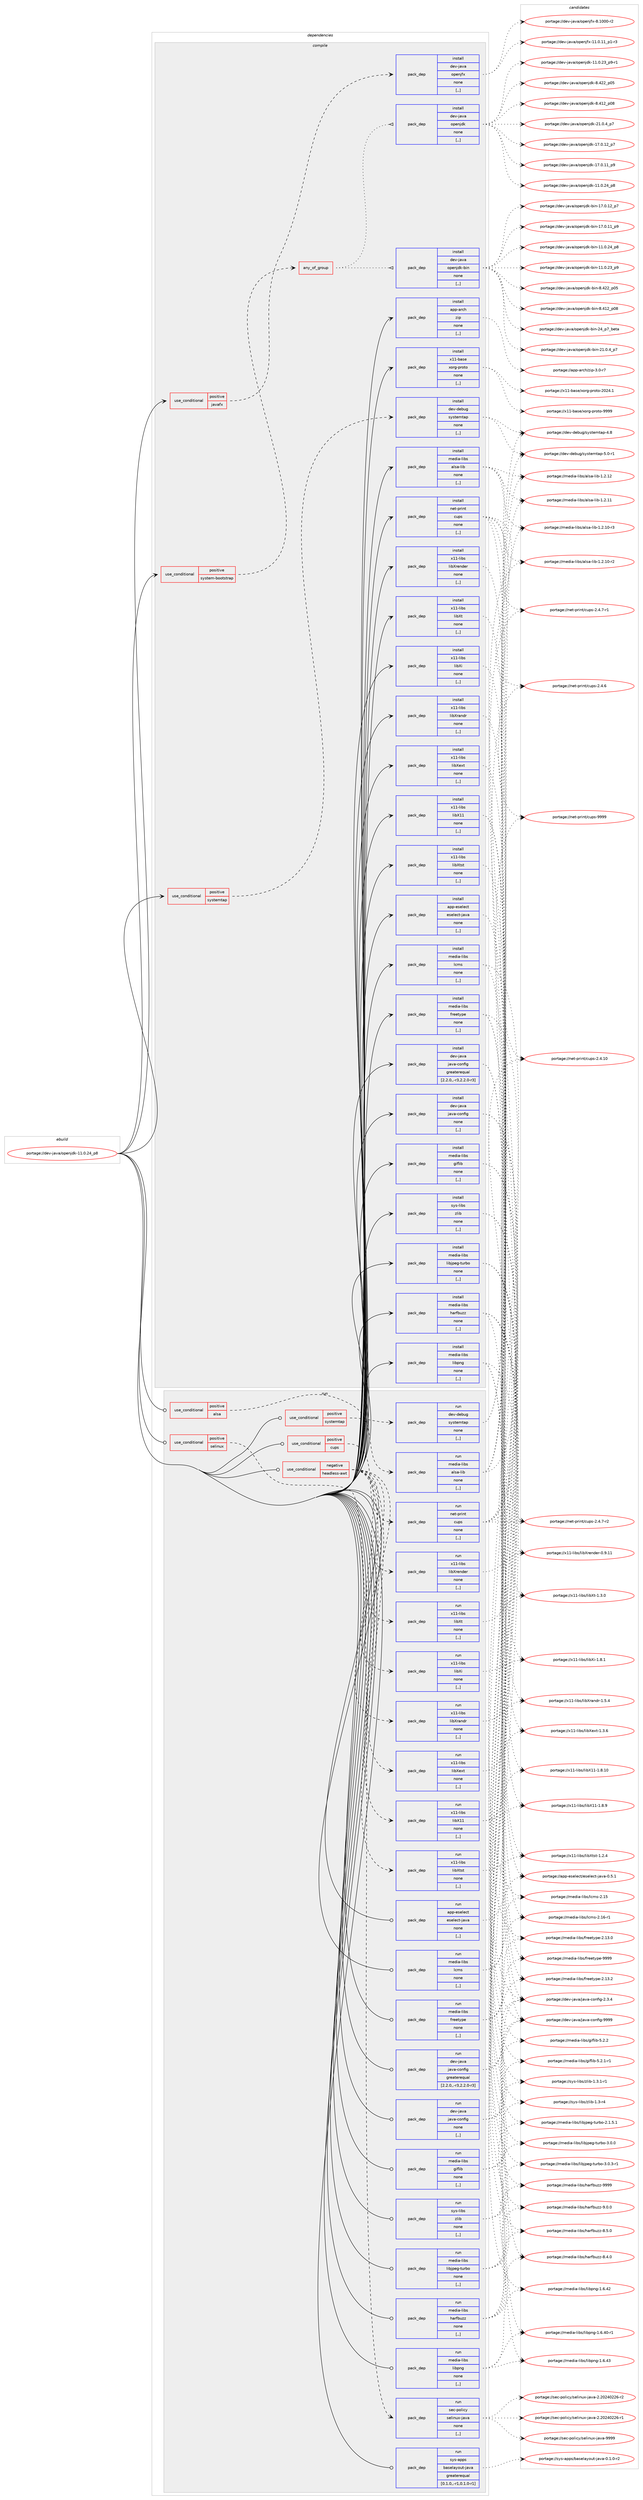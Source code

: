 digraph prolog {

# *************
# Graph options
# *************

newrank=true;
concentrate=true;
compound=true;
graph [rankdir=LR,fontname=Helvetica,fontsize=10,ranksep=1.5];#, ranksep=2.5, nodesep=0.2];
edge  [arrowhead=vee];
node  [fontname=Helvetica,fontsize=10];

# **********
# The ebuild
# **********

subgraph cluster_leftcol {
color=gray;
label=<<i>ebuild</i>>;
id [label="portage://dev-java/openjdk-11.0.24_p8", color=red, width=4, href="../dev-java/openjdk-11.0.24_p8.svg"];
}

# ****************
# The dependencies
# ****************

subgraph cluster_midcol {
color=gray;
label=<<i>dependencies</i>>;
subgraph cluster_compile {
fillcolor="#eeeeee";
style=filled;
label=<<i>compile</i>>;
subgraph cond22247 {
dependency96407 [label=<<TABLE BORDER="0" CELLBORDER="1" CELLSPACING="0" CELLPADDING="4"><TR><TD ROWSPAN="3" CELLPADDING="10">use_conditional</TD></TR><TR><TD>positive</TD></TR><TR><TD>javafx</TD></TR></TABLE>>, shape=none, color=red];
subgraph pack73100 {
dependency96408 [label=<<TABLE BORDER="0" CELLBORDER="1" CELLSPACING="0" CELLPADDING="4" WIDTH="220"><TR><TD ROWSPAN="6" CELLPADDING="30">pack_dep</TD></TR><TR><TD WIDTH="110">install</TD></TR><TR><TD>dev-java</TD></TR><TR><TD>openjfx</TD></TR><TR><TD>none</TD></TR><TR><TD>[,,]</TD></TR></TABLE>>, shape=none, color=blue];
}
dependency96407:e -> dependency96408:w [weight=20,style="dashed",arrowhead="vee"];
}
id:e -> dependency96407:w [weight=20,style="solid",arrowhead="vee"];
subgraph cond22248 {
dependency96409 [label=<<TABLE BORDER="0" CELLBORDER="1" CELLSPACING="0" CELLPADDING="4"><TR><TD ROWSPAN="3" CELLPADDING="10">use_conditional</TD></TR><TR><TD>positive</TD></TR><TR><TD>system-bootstrap</TD></TR></TABLE>>, shape=none, color=red];
subgraph any938 {
dependency96410 [label=<<TABLE BORDER="0" CELLBORDER="1" CELLSPACING="0" CELLPADDING="4"><TR><TD CELLPADDING="10">any_of_group</TD></TR></TABLE>>, shape=none, color=red];subgraph pack73101 {
dependency96411 [label=<<TABLE BORDER="0" CELLBORDER="1" CELLSPACING="0" CELLPADDING="4" WIDTH="220"><TR><TD ROWSPAN="6" CELLPADDING="30">pack_dep</TD></TR><TR><TD WIDTH="110">install</TD></TR><TR><TD>dev-java</TD></TR><TR><TD>openjdk-bin</TD></TR><TR><TD>none</TD></TR><TR><TD>[,,]</TD></TR></TABLE>>, shape=none, color=blue];
}
dependency96410:e -> dependency96411:w [weight=20,style="dotted",arrowhead="oinv"];
subgraph pack73102 {
dependency96412 [label=<<TABLE BORDER="0" CELLBORDER="1" CELLSPACING="0" CELLPADDING="4" WIDTH="220"><TR><TD ROWSPAN="6" CELLPADDING="30">pack_dep</TD></TR><TR><TD WIDTH="110">install</TD></TR><TR><TD>dev-java</TD></TR><TR><TD>openjdk</TD></TR><TR><TD>none</TD></TR><TR><TD>[,,]</TD></TR></TABLE>>, shape=none, color=blue];
}
dependency96410:e -> dependency96412:w [weight=20,style="dotted",arrowhead="oinv"];
}
dependency96409:e -> dependency96410:w [weight=20,style="dashed",arrowhead="vee"];
}
id:e -> dependency96409:w [weight=20,style="solid",arrowhead="vee"];
subgraph cond22249 {
dependency96413 [label=<<TABLE BORDER="0" CELLBORDER="1" CELLSPACING="0" CELLPADDING="4"><TR><TD ROWSPAN="3" CELLPADDING="10">use_conditional</TD></TR><TR><TD>positive</TD></TR><TR><TD>systemtap</TD></TR></TABLE>>, shape=none, color=red];
subgraph pack73103 {
dependency96414 [label=<<TABLE BORDER="0" CELLBORDER="1" CELLSPACING="0" CELLPADDING="4" WIDTH="220"><TR><TD ROWSPAN="6" CELLPADDING="30">pack_dep</TD></TR><TR><TD WIDTH="110">install</TD></TR><TR><TD>dev-debug</TD></TR><TR><TD>systemtap</TD></TR><TR><TD>none</TD></TR><TR><TD>[,,]</TD></TR></TABLE>>, shape=none, color=blue];
}
dependency96413:e -> dependency96414:w [weight=20,style="dashed",arrowhead="vee"];
}
id:e -> dependency96413:w [weight=20,style="solid",arrowhead="vee"];
subgraph pack73104 {
dependency96415 [label=<<TABLE BORDER="0" CELLBORDER="1" CELLSPACING="0" CELLPADDING="4" WIDTH="220"><TR><TD ROWSPAN="6" CELLPADDING="30">pack_dep</TD></TR><TR><TD WIDTH="110">install</TD></TR><TR><TD>app-arch</TD></TR><TR><TD>zip</TD></TR><TR><TD>none</TD></TR><TR><TD>[,,]</TD></TR></TABLE>>, shape=none, color=blue];
}
id:e -> dependency96415:w [weight=20,style="solid",arrowhead="vee"];
subgraph pack73105 {
dependency96416 [label=<<TABLE BORDER="0" CELLBORDER="1" CELLSPACING="0" CELLPADDING="4" WIDTH="220"><TR><TD ROWSPAN="6" CELLPADDING="30">pack_dep</TD></TR><TR><TD WIDTH="110">install</TD></TR><TR><TD>app-eselect</TD></TR><TR><TD>eselect-java</TD></TR><TR><TD>none</TD></TR><TR><TD>[,,]</TD></TR></TABLE>>, shape=none, color=blue];
}
id:e -> dependency96416:w [weight=20,style="solid",arrowhead="vee"];
subgraph pack73106 {
dependency96417 [label=<<TABLE BORDER="0" CELLBORDER="1" CELLSPACING="0" CELLPADDING="4" WIDTH="220"><TR><TD ROWSPAN="6" CELLPADDING="30">pack_dep</TD></TR><TR><TD WIDTH="110">install</TD></TR><TR><TD>dev-java</TD></TR><TR><TD>java-config</TD></TR><TR><TD>greaterequal</TD></TR><TR><TD>[2.2.0,,-r3,2.2.0-r3]</TD></TR></TABLE>>, shape=none, color=blue];
}
id:e -> dependency96417:w [weight=20,style="solid",arrowhead="vee"];
subgraph pack73107 {
dependency96418 [label=<<TABLE BORDER="0" CELLBORDER="1" CELLSPACING="0" CELLPADDING="4" WIDTH="220"><TR><TD ROWSPAN="6" CELLPADDING="30">pack_dep</TD></TR><TR><TD WIDTH="110">install</TD></TR><TR><TD>dev-java</TD></TR><TR><TD>java-config</TD></TR><TR><TD>none</TD></TR><TR><TD>[,,]</TD></TR></TABLE>>, shape=none, color=blue];
}
id:e -> dependency96418:w [weight=20,style="solid",arrowhead="vee"];
subgraph pack73108 {
dependency96419 [label=<<TABLE BORDER="0" CELLBORDER="1" CELLSPACING="0" CELLPADDING="4" WIDTH="220"><TR><TD ROWSPAN="6" CELLPADDING="30">pack_dep</TD></TR><TR><TD WIDTH="110">install</TD></TR><TR><TD>media-libs</TD></TR><TR><TD>alsa-lib</TD></TR><TR><TD>none</TD></TR><TR><TD>[,,]</TD></TR></TABLE>>, shape=none, color=blue];
}
id:e -> dependency96419:w [weight=20,style="solid",arrowhead="vee"];
subgraph pack73109 {
dependency96420 [label=<<TABLE BORDER="0" CELLBORDER="1" CELLSPACING="0" CELLPADDING="4" WIDTH="220"><TR><TD ROWSPAN="6" CELLPADDING="30">pack_dep</TD></TR><TR><TD WIDTH="110">install</TD></TR><TR><TD>media-libs</TD></TR><TR><TD>freetype</TD></TR><TR><TD>none</TD></TR><TR><TD>[,,]</TD></TR></TABLE>>, shape=none, color=blue];
}
id:e -> dependency96420:w [weight=20,style="solid",arrowhead="vee"];
subgraph pack73110 {
dependency96421 [label=<<TABLE BORDER="0" CELLBORDER="1" CELLSPACING="0" CELLPADDING="4" WIDTH="220"><TR><TD ROWSPAN="6" CELLPADDING="30">pack_dep</TD></TR><TR><TD WIDTH="110">install</TD></TR><TR><TD>media-libs</TD></TR><TR><TD>giflib</TD></TR><TR><TD>none</TD></TR><TR><TD>[,,]</TD></TR></TABLE>>, shape=none, color=blue];
}
id:e -> dependency96421:w [weight=20,style="solid",arrowhead="vee"];
subgraph pack73111 {
dependency96422 [label=<<TABLE BORDER="0" CELLBORDER="1" CELLSPACING="0" CELLPADDING="4" WIDTH="220"><TR><TD ROWSPAN="6" CELLPADDING="30">pack_dep</TD></TR><TR><TD WIDTH="110">install</TD></TR><TR><TD>media-libs</TD></TR><TR><TD>harfbuzz</TD></TR><TR><TD>none</TD></TR><TR><TD>[,,]</TD></TR></TABLE>>, shape=none, color=blue];
}
id:e -> dependency96422:w [weight=20,style="solid",arrowhead="vee"];
subgraph pack73112 {
dependency96423 [label=<<TABLE BORDER="0" CELLBORDER="1" CELLSPACING="0" CELLPADDING="4" WIDTH="220"><TR><TD ROWSPAN="6" CELLPADDING="30">pack_dep</TD></TR><TR><TD WIDTH="110">install</TD></TR><TR><TD>media-libs</TD></TR><TR><TD>lcms</TD></TR><TR><TD>none</TD></TR><TR><TD>[,,]</TD></TR></TABLE>>, shape=none, color=blue];
}
id:e -> dependency96423:w [weight=20,style="solid",arrowhead="vee"];
subgraph pack73113 {
dependency96424 [label=<<TABLE BORDER="0" CELLBORDER="1" CELLSPACING="0" CELLPADDING="4" WIDTH="220"><TR><TD ROWSPAN="6" CELLPADDING="30">pack_dep</TD></TR><TR><TD WIDTH="110">install</TD></TR><TR><TD>media-libs</TD></TR><TR><TD>libjpeg-turbo</TD></TR><TR><TD>none</TD></TR><TR><TD>[,,]</TD></TR></TABLE>>, shape=none, color=blue];
}
id:e -> dependency96424:w [weight=20,style="solid",arrowhead="vee"];
subgraph pack73114 {
dependency96425 [label=<<TABLE BORDER="0" CELLBORDER="1" CELLSPACING="0" CELLPADDING="4" WIDTH="220"><TR><TD ROWSPAN="6" CELLPADDING="30">pack_dep</TD></TR><TR><TD WIDTH="110">install</TD></TR><TR><TD>media-libs</TD></TR><TR><TD>libpng</TD></TR><TR><TD>none</TD></TR><TR><TD>[,,]</TD></TR></TABLE>>, shape=none, color=blue];
}
id:e -> dependency96425:w [weight=20,style="solid",arrowhead="vee"];
subgraph pack73115 {
dependency96426 [label=<<TABLE BORDER="0" CELLBORDER="1" CELLSPACING="0" CELLPADDING="4" WIDTH="220"><TR><TD ROWSPAN="6" CELLPADDING="30">pack_dep</TD></TR><TR><TD WIDTH="110">install</TD></TR><TR><TD>net-print</TD></TR><TR><TD>cups</TD></TR><TR><TD>none</TD></TR><TR><TD>[,,]</TD></TR></TABLE>>, shape=none, color=blue];
}
id:e -> dependency96426:w [weight=20,style="solid",arrowhead="vee"];
subgraph pack73116 {
dependency96427 [label=<<TABLE BORDER="0" CELLBORDER="1" CELLSPACING="0" CELLPADDING="4" WIDTH="220"><TR><TD ROWSPAN="6" CELLPADDING="30">pack_dep</TD></TR><TR><TD WIDTH="110">install</TD></TR><TR><TD>sys-libs</TD></TR><TR><TD>zlib</TD></TR><TR><TD>none</TD></TR><TR><TD>[,,]</TD></TR></TABLE>>, shape=none, color=blue];
}
id:e -> dependency96427:w [weight=20,style="solid",arrowhead="vee"];
subgraph pack73117 {
dependency96428 [label=<<TABLE BORDER="0" CELLBORDER="1" CELLSPACING="0" CELLPADDING="4" WIDTH="220"><TR><TD ROWSPAN="6" CELLPADDING="30">pack_dep</TD></TR><TR><TD WIDTH="110">install</TD></TR><TR><TD>x11-base</TD></TR><TR><TD>xorg-proto</TD></TR><TR><TD>none</TD></TR><TR><TD>[,,]</TD></TR></TABLE>>, shape=none, color=blue];
}
id:e -> dependency96428:w [weight=20,style="solid",arrowhead="vee"];
subgraph pack73118 {
dependency96429 [label=<<TABLE BORDER="0" CELLBORDER="1" CELLSPACING="0" CELLPADDING="4" WIDTH="220"><TR><TD ROWSPAN="6" CELLPADDING="30">pack_dep</TD></TR><TR><TD WIDTH="110">install</TD></TR><TR><TD>x11-libs</TD></TR><TR><TD>libX11</TD></TR><TR><TD>none</TD></TR><TR><TD>[,,]</TD></TR></TABLE>>, shape=none, color=blue];
}
id:e -> dependency96429:w [weight=20,style="solid",arrowhead="vee"];
subgraph pack73119 {
dependency96430 [label=<<TABLE BORDER="0" CELLBORDER="1" CELLSPACING="0" CELLPADDING="4" WIDTH="220"><TR><TD ROWSPAN="6" CELLPADDING="30">pack_dep</TD></TR><TR><TD WIDTH="110">install</TD></TR><TR><TD>x11-libs</TD></TR><TR><TD>libXext</TD></TR><TR><TD>none</TD></TR><TR><TD>[,,]</TD></TR></TABLE>>, shape=none, color=blue];
}
id:e -> dependency96430:w [weight=20,style="solid",arrowhead="vee"];
subgraph pack73120 {
dependency96431 [label=<<TABLE BORDER="0" CELLBORDER="1" CELLSPACING="0" CELLPADDING="4" WIDTH="220"><TR><TD ROWSPAN="6" CELLPADDING="30">pack_dep</TD></TR><TR><TD WIDTH="110">install</TD></TR><TR><TD>x11-libs</TD></TR><TR><TD>libXi</TD></TR><TR><TD>none</TD></TR><TR><TD>[,,]</TD></TR></TABLE>>, shape=none, color=blue];
}
id:e -> dependency96431:w [weight=20,style="solid",arrowhead="vee"];
subgraph pack73121 {
dependency96432 [label=<<TABLE BORDER="0" CELLBORDER="1" CELLSPACING="0" CELLPADDING="4" WIDTH="220"><TR><TD ROWSPAN="6" CELLPADDING="30">pack_dep</TD></TR><TR><TD WIDTH="110">install</TD></TR><TR><TD>x11-libs</TD></TR><TR><TD>libXrandr</TD></TR><TR><TD>none</TD></TR><TR><TD>[,,]</TD></TR></TABLE>>, shape=none, color=blue];
}
id:e -> dependency96432:w [weight=20,style="solid",arrowhead="vee"];
subgraph pack73122 {
dependency96433 [label=<<TABLE BORDER="0" CELLBORDER="1" CELLSPACING="0" CELLPADDING="4" WIDTH="220"><TR><TD ROWSPAN="6" CELLPADDING="30">pack_dep</TD></TR><TR><TD WIDTH="110">install</TD></TR><TR><TD>x11-libs</TD></TR><TR><TD>libXrender</TD></TR><TR><TD>none</TD></TR><TR><TD>[,,]</TD></TR></TABLE>>, shape=none, color=blue];
}
id:e -> dependency96433:w [weight=20,style="solid",arrowhead="vee"];
subgraph pack73123 {
dependency96434 [label=<<TABLE BORDER="0" CELLBORDER="1" CELLSPACING="0" CELLPADDING="4" WIDTH="220"><TR><TD ROWSPAN="6" CELLPADDING="30">pack_dep</TD></TR><TR><TD WIDTH="110">install</TD></TR><TR><TD>x11-libs</TD></TR><TR><TD>libXt</TD></TR><TR><TD>none</TD></TR><TR><TD>[,,]</TD></TR></TABLE>>, shape=none, color=blue];
}
id:e -> dependency96434:w [weight=20,style="solid",arrowhead="vee"];
subgraph pack73124 {
dependency96435 [label=<<TABLE BORDER="0" CELLBORDER="1" CELLSPACING="0" CELLPADDING="4" WIDTH="220"><TR><TD ROWSPAN="6" CELLPADDING="30">pack_dep</TD></TR><TR><TD WIDTH="110">install</TD></TR><TR><TD>x11-libs</TD></TR><TR><TD>libXtst</TD></TR><TR><TD>none</TD></TR><TR><TD>[,,]</TD></TR></TABLE>>, shape=none, color=blue];
}
id:e -> dependency96435:w [weight=20,style="solid",arrowhead="vee"];
}
subgraph cluster_compileandrun {
fillcolor="#eeeeee";
style=filled;
label=<<i>compile and run</i>>;
}
subgraph cluster_run {
fillcolor="#eeeeee";
style=filled;
label=<<i>run</i>>;
subgraph cond22250 {
dependency96436 [label=<<TABLE BORDER="0" CELLBORDER="1" CELLSPACING="0" CELLPADDING="4"><TR><TD ROWSPAN="3" CELLPADDING="10">use_conditional</TD></TR><TR><TD>negative</TD></TR><TR><TD>headless-awt</TD></TR></TABLE>>, shape=none, color=red];
subgraph pack73125 {
dependency96437 [label=<<TABLE BORDER="0" CELLBORDER="1" CELLSPACING="0" CELLPADDING="4" WIDTH="220"><TR><TD ROWSPAN="6" CELLPADDING="30">pack_dep</TD></TR><TR><TD WIDTH="110">run</TD></TR><TR><TD>x11-libs</TD></TR><TR><TD>libX11</TD></TR><TR><TD>none</TD></TR><TR><TD>[,,]</TD></TR></TABLE>>, shape=none, color=blue];
}
dependency96436:e -> dependency96437:w [weight=20,style="dashed",arrowhead="vee"];
subgraph pack73126 {
dependency96438 [label=<<TABLE BORDER="0" CELLBORDER="1" CELLSPACING="0" CELLPADDING="4" WIDTH="220"><TR><TD ROWSPAN="6" CELLPADDING="30">pack_dep</TD></TR><TR><TD WIDTH="110">run</TD></TR><TR><TD>x11-libs</TD></TR><TR><TD>libXext</TD></TR><TR><TD>none</TD></TR><TR><TD>[,,]</TD></TR></TABLE>>, shape=none, color=blue];
}
dependency96436:e -> dependency96438:w [weight=20,style="dashed",arrowhead="vee"];
subgraph pack73127 {
dependency96439 [label=<<TABLE BORDER="0" CELLBORDER="1" CELLSPACING="0" CELLPADDING="4" WIDTH="220"><TR><TD ROWSPAN="6" CELLPADDING="30">pack_dep</TD></TR><TR><TD WIDTH="110">run</TD></TR><TR><TD>x11-libs</TD></TR><TR><TD>libXi</TD></TR><TR><TD>none</TD></TR><TR><TD>[,,]</TD></TR></TABLE>>, shape=none, color=blue];
}
dependency96436:e -> dependency96439:w [weight=20,style="dashed",arrowhead="vee"];
subgraph pack73128 {
dependency96440 [label=<<TABLE BORDER="0" CELLBORDER="1" CELLSPACING="0" CELLPADDING="4" WIDTH="220"><TR><TD ROWSPAN="6" CELLPADDING="30">pack_dep</TD></TR><TR><TD WIDTH="110">run</TD></TR><TR><TD>x11-libs</TD></TR><TR><TD>libXrandr</TD></TR><TR><TD>none</TD></TR><TR><TD>[,,]</TD></TR></TABLE>>, shape=none, color=blue];
}
dependency96436:e -> dependency96440:w [weight=20,style="dashed",arrowhead="vee"];
subgraph pack73129 {
dependency96441 [label=<<TABLE BORDER="0" CELLBORDER="1" CELLSPACING="0" CELLPADDING="4" WIDTH="220"><TR><TD ROWSPAN="6" CELLPADDING="30">pack_dep</TD></TR><TR><TD WIDTH="110">run</TD></TR><TR><TD>x11-libs</TD></TR><TR><TD>libXrender</TD></TR><TR><TD>none</TD></TR><TR><TD>[,,]</TD></TR></TABLE>>, shape=none, color=blue];
}
dependency96436:e -> dependency96441:w [weight=20,style="dashed",arrowhead="vee"];
subgraph pack73130 {
dependency96442 [label=<<TABLE BORDER="0" CELLBORDER="1" CELLSPACING="0" CELLPADDING="4" WIDTH="220"><TR><TD ROWSPAN="6" CELLPADDING="30">pack_dep</TD></TR><TR><TD WIDTH="110">run</TD></TR><TR><TD>x11-libs</TD></TR><TR><TD>libXt</TD></TR><TR><TD>none</TD></TR><TR><TD>[,,]</TD></TR></TABLE>>, shape=none, color=blue];
}
dependency96436:e -> dependency96442:w [weight=20,style="dashed",arrowhead="vee"];
subgraph pack73131 {
dependency96443 [label=<<TABLE BORDER="0" CELLBORDER="1" CELLSPACING="0" CELLPADDING="4" WIDTH="220"><TR><TD ROWSPAN="6" CELLPADDING="30">pack_dep</TD></TR><TR><TD WIDTH="110">run</TD></TR><TR><TD>x11-libs</TD></TR><TR><TD>libXtst</TD></TR><TR><TD>none</TD></TR><TR><TD>[,,]</TD></TR></TABLE>>, shape=none, color=blue];
}
dependency96436:e -> dependency96443:w [weight=20,style="dashed",arrowhead="vee"];
}
id:e -> dependency96436:w [weight=20,style="solid",arrowhead="odot"];
subgraph cond22251 {
dependency96444 [label=<<TABLE BORDER="0" CELLBORDER="1" CELLSPACING="0" CELLPADDING="4"><TR><TD ROWSPAN="3" CELLPADDING="10">use_conditional</TD></TR><TR><TD>positive</TD></TR><TR><TD>alsa</TD></TR></TABLE>>, shape=none, color=red];
subgraph pack73132 {
dependency96445 [label=<<TABLE BORDER="0" CELLBORDER="1" CELLSPACING="0" CELLPADDING="4" WIDTH="220"><TR><TD ROWSPAN="6" CELLPADDING="30">pack_dep</TD></TR><TR><TD WIDTH="110">run</TD></TR><TR><TD>media-libs</TD></TR><TR><TD>alsa-lib</TD></TR><TR><TD>none</TD></TR><TR><TD>[,,]</TD></TR></TABLE>>, shape=none, color=blue];
}
dependency96444:e -> dependency96445:w [weight=20,style="dashed",arrowhead="vee"];
}
id:e -> dependency96444:w [weight=20,style="solid",arrowhead="odot"];
subgraph cond22252 {
dependency96446 [label=<<TABLE BORDER="0" CELLBORDER="1" CELLSPACING="0" CELLPADDING="4"><TR><TD ROWSPAN="3" CELLPADDING="10">use_conditional</TD></TR><TR><TD>positive</TD></TR><TR><TD>cups</TD></TR></TABLE>>, shape=none, color=red];
subgraph pack73133 {
dependency96447 [label=<<TABLE BORDER="0" CELLBORDER="1" CELLSPACING="0" CELLPADDING="4" WIDTH="220"><TR><TD ROWSPAN="6" CELLPADDING="30">pack_dep</TD></TR><TR><TD WIDTH="110">run</TD></TR><TR><TD>net-print</TD></TR><TR><TD>cups</TD></TR><TR><TD>none</TD></TR><TR><TD>[,,]</TD></TR></TABLE>>, shape=none, color=blue];
}
dependency96446:e -> dependency96447:w [weight=20,style="dashed",arrowhead="vee"];
}
id:e -> dependency96446:w [weight=20,style="solid",arrowhead="odot"];
subgraph cond22253 {
dependency96448 [label=<<TABLE BORDER="0" CELLBORDER="1" CELLSPACING="0" CELLPADDING="4"><TR><TD ROWSPAN="3" CELLPADDING="10">use_conditional</TD></TR><TR><TD>positive</TD></TR><TR><TD>selinux</TD></TR></TABLE>>, shape=none, color=red];
subgraph pack73134 {
dependency96449 [label=<<TABLE BORDER="0" CELLBORDER="1" CELLSPACING="0" CELLPADDING="4" WIDTH="220"><TR><TD ROWSPAN="6" CELLPADDING="30">pack_dep</TD></TR><TR><TD WIDTH="110">run</TD></TR><TR><TD>sec-policy</TD></TR><TR><TD>selinux-java</TD></TR><TR><TD>none</TD></TR><TR><TD>[,,]</TD></TR></TABLE>>, shape=none, color=blue];
}
dependency96448:e -> dependency96449:w [weight=20,style="dashed",arrowhead="vee"];
}
id:e -> dependency96448:w [weight=20,style="solid",arrowhead="odot"];
subgraph cond22254 {
dependency96450 [label=<<TABLE BORDER="0" CELLBORDER="1" CELLSPACING="0" CELLPADDING="4"><TR><TD ROWSPAN="3" CELLPADDING="10">use_conditional</TD></TR><TR><TD>positive</TD></TR><TR><TD>systemtap</TD></TR></TABLE>>, shape=none, color=red];
subgraph pack73135 {
dependency96451 [label=<<TABLE BORDER="0" CELLBORDER="1" CELLSPACING="0" CELLPADDING="4" WIDTH="220"><TR><TD ROWSPAN="6" CELLPADDING="30">pack_dep</TD></TR><TR><TD WIDTH="110">run</TD></TR><TR><TD>dev-debug</TD></TR><TR><TD>systemtap</TD></TR><TR><TD>none</TD></TR><TR><TD>[,,]</TD></TR></TABLE>>, shape=none, color=blue];
}
dependency96450:e -> dependency96451:w [weight=20,style="dashed",arrowhead="vee"];
}
id:e -> dependency96450:w [weight=20,style="solid",arrowhead="odot"];
subgraph pack73136 {
dependency96452 [label=<<TABLE BORDER="0" CELLBORDER="1" CELLSPACING="0" CELLPADDING="4" WIDTH="220"><TR><TD ROWSPAN="6" CELLPADDING="30">pack_dep</TD></TR><TR><TD WIDTH="110">run</TD></TR><TR><TD>app-eselect</TD></TR><TR><TD>eselect-java</TD></TR><TR><TD>none</TD></TR><TR><TD>[,,]</TD></TR></TABLE>>, shape=none, color=blue];
}
id:e -> dependency96452:w [weight=20,style="solid",arrowhead="odot"];
subgraph pack73137 {
dependency96453 [label=<<TABLE BORDER="0" CELLBORDER="1" CELLSPACING="0" CELLPADDING="4" WIDTH="220"><TR><TD ROWSPAN="6" CELLPADDING="30">pack_dep</TD></TR><TR><TD WIDTH="110">run</TD></TR><TR><TD>dev-java</TD></TR><TR><TD>java-config</TD></TR><TR><TD>greaterequal</TD></TR><TR><TD>[2.2.0,,-r3,2.2.0-r3]</TD></TR></TABLE>>, shape=none, color=blue];
}
id:e -> dependency96453:w [weight=20,style="solid",arrowhead="odot"];
subgraph pack73138 {
dependency96454 [label=<<TABLE BORDER="0" CELLBORDER="1" CELLSPACING="0" CELLPADDING="4" WIDTH="220"><TR><TD ROWSPAN="6" CELLPADDING="30">pack_dep</TD></TR><TR><TD WIDTH="110">run</TD></TR><TR><TD>dev-java</TD></TR><TR><TD>java-config</TD></TR><TR><TD>none</TD></TR><TR><TD>[,,]</TD></TR></TABLE>>, shape=none, color=blue];
}
id:e -> dependency96454:w [weight=20,style="solid",arrowhead="odot"];
subgraph pack73139 {
dependency96455 [label=<<TABLE BORDER="0" CELLBORDER="1" CELLSPACING="0" CELLPADDING="4" WIDTH="220"><TR><TD ROWSPAN="6" CELLPADDING="30">pack_dep</TD></TR><TR><TD WIDTH="110">run</TD></TR><TR><TD>media-libs</TD></TR><TR><TD>freetype</TD></TR><TR><TD>none</TD></TR><TR><TD>[,,]</TD></TR></TABLE>>, shape=none, color=blue];
}
id:e -> dependency96455:w [weight=20,style="solid",arrowhead="odot"];
subgraph pack73140 {
dependency96456 [label=<<TABLE BORDER="0" CELLBORDER="1" CELLSPACING="0" CELLPADDING="4" WIDTH="220"><TR><TD ROWSPAN="6" CELLPADDING="30">pack_dep</TD></TR><TR><TD WIDTH="110">run</TD></TR><TR><TD>media-libs</TD></TR><TR><TD>giflib</TD></TR><TR><TD>none</TD></TR><TR><TD>[,,]</TD></TR></TABLE>>, shape=none, color=blue];
}
id:e -> dependency96456:w [weight=20,style="solid",arrowhead="odot"];
subgraph pack73141 {
dependency96457 [label=<<TABLE BORDER="0" CELLBORDER="1" CELLSPACING="0" CELLPADDING="4" WIDTH="220"><TR><TD ROWSPAN="6" CELLPADDING="30">pack_dep</TD></TR><TR><TD WIDTH="110">run</TD></TR><TR><TD>media-libs</TD></TR><TR><TD>harfbuzz</TD></TR><TR><TD>none</TD></TR><TR><TD>[,,]</TD></TR></TABLE>>, shape=none, color=blue];
}
id:e -> dependency96457:w [weight=20,style="solid",arrowhead="odot"];
subgraph pack73142 {
dependency96458 [label=<<TABLE BORDER="0" CELLBORDER="1" CELLSPACING="0" CELLPADDING="4" WIDTH="220"><TR><TD ROWSPAN="6" CELLPADDING="30">pack_dep</TD></TR><TR><TD WIDTH="110">run</TD></TR><TR><TD>media-libs</TD></TR><TR><TD>lcms</TD></TR><TR><TD>none</TD></TR><TR><TD>[,,]</TD></TR></TABLE>>, shape=none, color=blue];
}
id:e -> dependency96458:w [weight=20,style="solid",arrowhead="odot"];
subgraph pack73143 {
dependency96459 [label=<<TABLE BORDER="0" CELLBORDER="1" CELLSPACING="0" CELLPADDING="4" WIDTH="220"><TR><TD ROWSPAN="6" CELLPADDING="30">pack_dep</TD></TR><TR><TD WIDTH="110">run</TD></TR><TR><TD>media-libs</TD></TR><TR><TD>libjpeg-turbo</TD></TR><TR><TD>none</TD></TR><TR><TD>[,,]</TD></TR></TABLE>>, shape=none, color=blue];
}
id:e -> dependency96459:w [weight=20,style="solid",arrowhead="odot"];
subgraph pack73144 {
dependency96460 [label=<<TABLE BORDER="0" CELLBORDER="1" CELLSPACING="0" CELLPADDING="4" WIDTH="220"><TR><TD ROWSPAN="6" CELLPADDING="30">pack_dep</TD></TR><TR><TD WIDTH="110">run</TD></TR><TR><TD>media-libs</TD></TR><TR><TD>libpng</TD></TR><TR><TD>none</TD></TR><TR><TD>[,,]</TD></TR></TABLE>>, shape=none, color=blue];
}
id:e -> dependency96460:w [weight=20,style="solid",arrowhead="odot"];
subgraph pack73145 {
dependency96461 [label=<<TABLE BORDER="0" CELLBORDER="1" CELLSPACING="0" CELLPADDING="4" WIDTH="220"><TR><TD ROWSPAN="6" CELLPADDING="30">pack_dep</TD></TR><TR><TD WIDTH="110">run</TD></TR><TR><TD>sys-apps</TD></TR><TR><TD>baselayout-java</TD></TR><TR><TD>greaterequal</TD></TR><TR><TD>[0.1.0,,-r1,0.1.0-r1]</TD></TR></TABLE>>, shape=none, color=blue];
}
id:e -> dependency96461:w [weight=20,style="solid",arrowhead="odot"];
subgraph pack73146 {
dependency96462 [label=<<TABLE BORDER="0" CELLBORDER="1" CELLSPACING="0" CELLPADDING="4" WIDTH="220"><TR><TD ROWSPAN="6" CELLPADDING="30">pack_dep</TD></TR><TR><TD WIDTH="110">run</TD></TR><TR><TD>sys-libs</TD></TR><TR><TD>zlib</TD></TR><TR><TD>none</TD></TR><TR><TD>[,,]</TD></TR></TABLE>>, shape=none, color=blue];
}
id:e -> dependency96462:w [weight=20,style="solid",arrowhead="odot"];
}
}

# **************
# The candidates
# **************

subgraph cluster_choices {
rank=same;
color=gray;
label=<<i>candidates</i>>;

subgraph choice73100 {
color=black;
nodesep=1;
choice10010111845106971189747111112101110106102120454949464846494995112494511451 [label="portage://dev-java/openjfx-11.0.11_p1-r3", color=red, width=4,href="../dev-java/openjfx-11.0.11_p1-r3.svg"];
choice10010111845106971189747111112101110106102120455646494848484511450 [label="portage://dev-java/openjfx-8.1000-r2", color=red, width=4,href="../dev-java/openjfx-8.1000-r2.svg"];
dependency96408:e -> choice10010111845106971189747111112101110106102120454949464846494995112494511451:w [style=dotted,weight="100"];
dependency96408:e -> choice10010111845106971189747111112101110106102120455646494848484511450:w [style=dotted,weight="100"];
}
subgraph choice73101 {
color=black;
nodesep=1;
choice1001011184510697118974711111210111010610010745981051104550529511255959810111697 [label="portage://dev-java/openjdk-bin-24_p7_beta", color=red, width=4,href="../dev-java/openjdk-bin-24_p7_beta.svg"];
choice100101118451069711897471111121011101061001074598105110455049464846529511255 [label="portage://dev-java/openjdk-bin-21.0.4_p7", color=red, width=4,href="../dev-java/openjdk-bin-21.0.4_p7.svg"];
choice10010111845106971189747111112101110106100107459810511045495546484649509511255 [label="portage://dev-java/openjdk-bin-17.0.12_p7", color=red, width=4,href="../dev-java/openjdk-bin-17.0.12_p7.svg"];
choice10010111845106971189747111112101110106100107459810511045495546484649499511257 [label="portage://dev-java/openjdk-bin-17.0.11_p9", color=red, width=4,href="../dev-java/openjdk-bin-17.0.11_p9.svg"];
choice10010111845106971189747111112101110106100107459810511045494946484650529511256 [label="portage://dev-java/openjdk-bin-11.0.24_p8", color=red, width=4,href="../dev-java/openjdk-bin-11.0.24_p8.svg"];
choice10010111845106971189747111112101110106100107459810511045494946484650519511257 [label="portage://dev-java/openjdk-bin-11.0.23_p9", color=red, width=4,href="../dev-java/openjdk-bin-11.0.23_p9.svg"];
choice100101118451069711897471111121011101061001074598105110455646525050951124853 [label="portage://dev-java/openjdk-bin-8.422_p05", color=red, width=4,href="../dev-java/openjdk-bin-8.422_p05.svg"];
choice100101118451069711897471111121011101061001074598105110455646524950951124856 [label="portage://dev-java/openjdk-bin-8.412_p08", color=red, width=4,href="../dev-java/openjdk-bin-8.412_p08.svg"];
dependency96411:e -> choice1001011184510697118974711111210111010610010745981051104550529511255959810111697:w [style=dotted,weight="100"];
dependency96411:e -> choice100101118451069711897471111121011101061001074598105110455049464846529511255:w [style=dotted,weight="100"];
dependency96411:e -> choice10010111845106971189747111112101110106100107459810511045495546484649509511255:w [style=dotted,weight="100"];
dependency96411:e -> choice10010111845106971189747111112101110106100107459810511045495546484649499511257:w [style=dotted,weight="100"];
dependency96411:e -> choice10010111845106971189747111112101110106100107459810511045494946484650529511256:w [style=dotted,weight="100"];
dependency96411:e -> choice10010111845106971189747111112101110106100107459810511045494946484650519511257:w [style=dotted,weight="100"];
dependency96411:e -> choice100101118451069711897471111121011101061001074598105110455646525050951124853:w [style=dotted,weight="100"];
dependency96411:e -> choice100101118451069711897471111121011101061001074598105110455646524950951124856:w [style=dotted,weight="100"];
}
subgraph choice73102 {
color=black;
nodesep=1;
choice10010111845106971189747111112101110106100107455049464846529511255 [label="portage://dev-java/openjdk-21.0.4_p7", color=red, width=4,href="../dev-java/openjdk-21.0.4_p7.svg"];
choice1001011184510697118974711111210111010610010745495546484649509511255 [label="portage://dev-java/openjdk-17.0.12_p7", color=red, width=4,href="../dev-java/openjdk-17.0.12_p7.svg"];
choice1001011184510697118974711111210111010610010745495546484649499511257 [label="portage://dev-java/openjdk-17.0.11_p9", color=red, width=4,href="../dev-java/openjdk-17.0.11_p9.svg"];
choice1001011184510697118974711111210111010610010745494946484650529511256 [label="portage://dev-java/openjdk-11.0.24_p8", color=red, width=4,href="../dev-java/openjdk-11.0.24_p8.svg"];
choice10010111845106971189747111112101110106100107454949464846505195112574511449 [label="portage://dev-java/openjdk-11.0.23_p9-r1", color=red, width=4,href="../dev-java/openjdk-11.0.23_p9-r1.svg"];
choice10010111845106971189747111112101110106100107455646525050951124853 [label="portage://dev-java/openjdk-8.422_p05", color=red, width=4,href="../dev-java/openjdk-8.422_p05.svg"];
choice10010111845106971189747111112101110106100107455646524950951124856 [label="portage://dev-java/openjdk-8.412_p08", color=red, width=4,href="../dev-java/openjdk-8.412_p08.svg"];
dependency96412:e -> choice10010111845106971189747111112101110106100107455049464846529511255:w [style=dotted,weight="100"];
dependency96412:e -> choice1001011184510697118974711111210111010610010745495546484649509511255:w [style=dotted,weight="100"];
dependency96412:e -> choice1001011184510697118974711111210111010610010745495546484649499511257:w [style=dotted,weight="100"];
dependency96412:e -> choice1001011184510697118974711111210111010610010745494946484650529511256:w [style=dotted,weight="100"];
dependency96412:e -> choice10010111845106971189747111112101110106100107454949464846505195112574511449:w [style=dotted,weight="100"];
dependency96412:e -> choice10010111845106971189747111112101110106100107455646525050951124853:w [style=dotted,weight="100"];
dependency96412:e -> choice10010111845106971189747111112101110106100107455646524950951124856:w [style=dotted,weight="100"];
}
subgraph choice73103 {
color=black;
nodesep=1;
choice10010111845100101981171034711512111511610110911697112455346484511449 [label="portage://dev-debug/systemtap-5.0-r1", color=red, width=4,href="../dev-debug/systemtap-5.0-r1.svg"];
choice1001011184510010198117103471151211151161011091169711245524656 [label="portage://dev-debug/systemtap-4.8", color=red, width=4,href="../dev-debug/systemtap-4.8.svg"];
dependency96414:e -> choice10010111845100101981171034711512111511610110911697112455346484511449:w [style=dotted,weight="100"];
dependency96414:e -> choice1001011184510010198117103471151211151161011091169711245524656:w [style=dotted,weight="100"];
}
subgraph choice73104 {
color=black;
nodesep=1;
choice9711211245971149910447122105112455146484511455 [label="portage://app-arch/zip-3.0-r7", color=red, width=4,href="../app-arch/zip-3.0-r7.svg"];
dependency96415:e -> choice9711211245971149910447122105112455146484511455:w [style=dotted,weight="100"];
}
subgraph choice73105 {
color=black;
nodesep=1;
choice9711211245101115101108101991164710111510110810199116451069711897454846534649 [label="portage://app-eselect/eselect-java-0.5.1", color=red, width=4,href="../app-eselect/eselect-java-0.5.1.svg"];
dependency96416:e -> choice9711211245101115101108101991164710111510110810199116451069711897454846534649:w [style=dotted,weight="100"];
}
subgraph choice73106 {
color=black;
nodesep=1;
choice10010111845106971189747106971189745991111101021051034557575757 [label="portage://dev-java/java-config-9999", color=red, width=4,href="../dev-java/java-config-9999.svg"];
choice1001011184510697118974710697118974599111110102105103455046514652 [label="portage://dev-java/java-config-2.3.4", color=red, width=4,href="../dev-java/java-config-2.3.4.svg"];
dependency96417:e -> choice10010111845106971189747106971189745991111101021051034557575757:w [style=dotted,weight="100"];
dependency96417:e -> choice1001011184510697118974710697118974599111110102105103455046514652:w [style=dotted,weight="100"];
}
subgraph choice73107 {
color=black;
nodesep=1;
choice10010111845106971189747106971189745991111101021051034557575757 [label="portage://dev-java/java-config-9999", color=red, width=4,href="../dev-java/java-config-9999.svg"];
choice1001011184510697118974710697118974599111110102105103455046514652 [label="portage://dev-java/java-config-2.3.4", color=red, width=4,href="../dev-java/java-config-2.3.4.svg"];
dependency96418:e -> choice10010111845106971189747106971189745991111101021051034557575757:w [style=dotted,weight="100"];
dependency96418:e -> choice1001011184510697118974710697118974599111110102105103455046514652:w [style=dotted,weight="100"];
}
subgraph choice73108 {
color=black;
nodesep=1;
choice109101100105974510810598115479710811597451081059845494650464950 [label="portage://media-libs/alsa-lib-1.2.12", color=red, width=4,href="../media-libs/alsa-lib-1.2.12.svg"];
choice109101100105974510810598115479710811597451081059845494650464949 [label="portage://media-libs/alsa-lib-1.2.11", color=red, width=4,href="../media-libs/alsa-lib-1.2.11.svg"];
choice1091011001059745108105981154797108115974510810598454946504649484511451 [label="portage://media-libs/alsa-lib-1.2.10-r3", color=red, width=4,href="../media-libs/alsa-lib-1.2.10-r3.svg"];
choice1091011001059745108105981154797108115974510810598454946504649484511450 [label="portage://media-libs/alsa-lib-1.2.10-r2", color=red, width=4,href="../media-libs/alsa-lib-1.2.10-r2.svg"];
dependency96419:e -> choice109101100105974510810598115479710811597451081059845494650464950:w [style=dotted,weight="100"];
dependency96419:e -> choice109101100105974510810598115479710811597451081059845494650464949:w [style=dotted,weight="100"];
dependency96419:e -> choice1091011001059745108105981154797108115974510810598454946504649484511451:w [style=dotted,weight="100"];
dependency96419:e -> choice1091011001059745108105981154797108115974510810598454946504649484511450:w [style=dotted,weight="100"];
}
subgraph choice73109 {
color=black;
nodesep=1;
choice109101100105974510810598115471021141011011161211121014557575757 [label="portage://media-libs/freetype-9999", color=red, width=4,href="../media-libs/freetype-9999.svg"];
choice1091011001059745108105981154710211410110111612111210145504649514650 [label="portage://media-libs/freetype-2.13.2", color=red, width=4,href="../media-libs/freetype-2.13.2.svg"];
choice1091011001059745108105981154710211410110111612111210145504649514648 [label="portage://media-libs/freetype-2.13.0", color=red, width=4,href="../media-libs/freetype-2.13.0.svg"];
dependency96420:e -> choice109101100105974510810598115471021141011011161211121014557575757:w [style=dotted,weight="100"];
dependency96420:e -> choice1091011001059745108105981154710211410110111612111210145504649514650:w [style=dotted,weight="100"];
dependency96420:e -> choice1091011001059745108105981154710211410110111612111210145504649514648:w [style=dotted,weight="100"];
}
subgraph choice73110 {
color=black;
nodesep=1;
choice1091011001059745108105981154710310510210810598455346504650 [label="portage://media-libs/giflib-5.2.2", color=red, width=4,href="../media-libs/giflib-5.2.2.svg"];
choice10910110010597451081059811547103105102108105984553465046494511449 [label="portage://media-libs/giflib-5.2.1-r1", color=red, width=4,href="../media-libs/giflib-5.2.1-r1.svg"];
dependency96421:e -> choice1091011001059745108105981154710310510210810598455346504650:w [style=dotted,weight="100"];
dependency96421:e -> choice10910110010597451081059811547103105102108105984553465046494511449:w [style=dotted,weight="100"];
}
subgraph choice73111 {
color=black;
nodesep=1;
choice1091011001059745108105981154710497114102981171221224557575757 [label="portage://media-libs/harfbuzz-9999", color=red, width=4,href="../media-libs/harfbuzz-9999.svg"];
choice109101100105974510810598115471049711410298117122122455746484648 [label="portage://media-libs/harfbuzz-9.0.0", color=red, width=4,href="../media-libs/harfbuzz-9.0.0.svg"];
choice109101100105974510810598115471049711410298117122122455646534648 [label="portage://media-libs/harfbuzz-8.5.0", color=red, width=4,href="../media-libs/harfbuzz-8.5.0.svg"];
choice109101100105974510810598115471049711410298117122122455646524648 [label="portage://media-libs/harfbuzz-8.4.0", color=red, width=4,href="../media-libs/harfbuzz-8.4.0.svg"];
dependency96422:e -> choice1091011001059745108105981154710497114102981171221224557575757:w [style=dotted,weight="100"];
dependency96422:e -> choice109101100105974510810598115471049711410298117122122455746484648:w [style=dotted,weight="100"];
dependency96422:e -> choice109101100105974510810598115471049711410298117122122455646534648:w [style=dotted,weight="100"];
dependency96422:e -> choice109101100105974510810598115471049711410298117122122455646524648:w [style=dotted,weight="100"];
}
subgraph choice73112 {
color=black;
nodesep=1;
choice109101100105974510810598115471089910911545504649544511449 [label="portage://media-libs/lcms-2.16-r1", color=red, width=4,href="../media-libs/lcms-2.16-r1.svg"];
choice10910110010597451081059811547108991091154550464953 [label="portage://media-libs/lcms-2.15", color=red, width=4,href="../media-libs/lcms-2.15.svg"];
dependency96423:e -> choice109101100105974510810598115471089910911545504649544511449:w [style=dotted,weight="100"];
dependency96423:e -> choice10910110010597451081059811547108991091154550464953:w [style=dotted,weight="100"];
}
subgraph choice73113 {
color=black;
nodesep=1;
choice109101100105974510810598115471081059810611210110345116117114981114551464846514511449 [label="portage://media-libs/libjpeg-turbo-3.0.3-r1", color=red, width=4,href="../media-libs/libjpeg-turbo-3.0.3-r1.svg"];
choice10910110010597451081059811547108105981061121011034511611711498111455146484648 [label="portage://media-libs/libjpeg-turbo-3.0.0", color=red, width=4,href="../media-libs/libjpeg-turbo-3.0.0.svg"];
choice109101100105974510810598115471081059810611210110345116117114981114550464946534649 [label="portage://media-libs/libjpeg-turbo-2.1.5.1", color=red, width=4,href="../media-libs/libjpeg-turbo-2.1.5.1.svg"];
dependency96424:e -> choice109101100105974510810598115471081059810611210110345116117114981114551464846514511449:w [style=dotted,weight="100"];
dependency96424:e -> choice10910110010597451081059811547108105981061121011034511611711498111455146484648:w [style=dotted,weight="100"];
dependency96424:e -> choice109101100105974510810598115471081059810611210110345116117114981114550464946534649:w [style=dotted,weight="100"];
}
subgraph choice73114 {
color=black;
nodesep=1;
choice109101100105974510810598115471081059811211010345494654465251 [label="portage://media-libs/libpng-1.6.43", color=red, width=4,href="../media-libs/libpng-1.6.43.svg"];
choice109101100105974510810598115471081059811211010345494654465250 [label="portage://media-libs/libpng-1.6.42", color=red, width=4,href="../media-libs/libpng-1.6.42.svg"];
choice1091011001059745108105981154710810598112110103454946544652484511449 [label="portage://media-libs/libpng-1.6.40-r1", color=red, width=4,href="../media-libs/libpng-1.6.40-r1.svg"];
dependency96425:e -> choice109101100105974510810598115471081059811211010345494654465251:w [style=dotted,weight="100"];
dependency96425:e -> choice109101100105974510810598115471081059811211010345494654465250:w [style=dotted,weight="100"];
dependency96425:e -> choice1091011001059745108105981154710810598112110103454946544652484511449:w [style=dotted,weight="100"];
}
subgraph choice73115 {
color=black;
nodesep=1;
choice1101011164511211410511011647991171121154557575757 [label="portage://net-print/cups-9999", color=red, width=4,href="../net-print/cups-9999.svg"];
choice11010111645112114105110116479911711211545504652464948 [label="portage://net-print/cups-2.4.10", color=red, width=4,href="../net-print/cups-2.4.10.svg"];
choice1101011164511211410511011647991171121154550465246554511450 [label="portage://net-print/cups-2.4.7-r2", color=red, width=4,href="../net-print/cups-2.4.7-r2.svg"];
choice1101011164511211410511011647991171121154550465246554511449 [label="portage://net-print/cups-2.4.7-r1", color=red, width=4,href="../net-print/cups-2.4.7-r1.svg"];
choice110101116451121141051101164799117112115455046524654 [label="portage://net-print/cups-2.4.6", color=red, width=4,href="../net-print/cups-2.4.6.svg"];
dependency96426:e -> choice1101011164511211410511011647991171121154557575757:w [style=dotted,weight="100"];
dependency96426:e -> choice11010111645112114105110116479911711211545504652464948:w [style=dotted,weight="100"];
dependency96426:e -> choice1101011164511211410511011647991171121154550465246554511450:w [style=dotted,weight="100"];
dependency96426:e -> choice1101011164511211410511011647991171121154550465246554511449:w [style=dotted,weight="100"];
dependency96426:e -> choice110101116451121141051101164799117112115455046524654:w [style=dotted,weight="100"];
}
subgraph choice73116 {
color=black;
nodesep=1;
choice115121115451081059811547122108105984549465146494511449 [label="portage://sys-libs/zlib-1.3.1-r1", color=red, width=4,href="../sys-libs/zlib-1.3.1-r1.svg"];
choice11512111545108105981154712210810598454946514511452 [label="portage://sys-libs/zlib-1.3-r4", color=red, width=4,href="../sys-libs/zlib-1.3-r4.svg"];
dependency96427:e -> choice115121115451081059811547122108105984549465146494511449:w [style=dotted,weight="100"];
dependency96427:e -> choice11512111545108105981154712210810598454946514511452:w [style=dotted,weight="100"];
}
subgraph choice73117 {
color=black;
nodesep=1;
choice120494945989711510147120111114103451121141111161114557575757 [label="portage://x11-base/xorg-proto-9999", color=red, width=4,href="../x11-base/xorg-proto-9999.svg"];
choice1204949459897115101471201111141034511211411111611145504850524649 [label="portage://x11-base/xorg-proto-2024.1", color=red, width=4,href="../x11-base/xorg-proto-2024.1.svg"];
dependency96428:e -> choice120494945989711510147120111114103451121141111161114557575757:w [style=dotted,weight="100"];
dependency96428:e -> choice1204949459897115101471201111141034511211411111611145504850524649:w [style=dotted,weight="100"];
}
subgraph choice73118 {
color=black;
nodesep=1;
choice12049494510810598115471081059888494945494656464948 [label="portage://x11-libs/libX11-1.8.10", color=red, width=4,href="../x11-libs/libX11-1.8.10.svg"];
choice120494945108105981154710810598884949454946564657 [label="portage://x11-libs/libX11-1.8.9", color=red, width=4,href="../x11-libs/libX11-1.8.9.svg"];
dependency96429:e -> choice12049494510810598115471081059888494945494656464948:w [style=dotted,weight="100"];
dependency96429:e -> choice120494945108105981154710810598884949454946564657:w [style=dotted,weight="100"];
}
subgraph choice73119 {
color=black;
nodesep=1;
choice12049494510810598115471081059888101120116454946514654 [label="portage://x11-libs/libXext-1.3.6", color=red, width=4,href="../x11-libs/libXext-1.3.6.svg"];
dependency96430:e -> choice12049494510810598115471081059888101120116454946514654:w [style=dotted,weight="100"];
}
subgraph choice73120 {
color=black;
nodesep=1;
choice12049494510810598115471081059888105454946564649 [label="portage://x11-libs/libXi-1.8.1", color=red, width=4,href="../x11-libs/libXi-1.8.1.svg"];
dependency96431:e -> choice12049494510810598115471081059888105454946564649:w [style=dotted,weight="100"];
}
subgraph choice73121 {
color=black;
nodesep=1;
choice1204949451081059811547108105988811497110100114454946534652 [label="portage://x11-libs/libXrandr-1.5.4", color=red, width=4,href="../x11-libs/libXrandr-1.5.4.svg"];
dependency96432:e -> choice1204949451081059811547108105988811497110100114454946534652:w [style=dotted,weight="100"];
}
subgraph choice73122 {
color=black;
nodesep=1;
choice1204949451081059811547108105988811410111010010111445484657464949 [label="portage://x11-libs/libXrender-0.9.11", color=red, width=4,href="../x11-libs/libXrender-0.9.11.svg"];
dependency96433:e -> choice1204949451081059811547108105988811410111010010111445484657464949:w [style=dotted,weight="100"];
}
subgraph choice73123 {
color=black;
nodesep=1;
choice12049494510810598115471081059888116454946514648 [label="portage://x11-libs/libXt-1.3.0", color=red, width=4,href="../x11-libs/libXt-1.3.0.svg"];
dependency96434:e -> choice12049494510810598115471081059888116454946514648:w [style=dotted,weight="100"];
}
subgraph choice73124 {
color=black;
nodesep=1;
choice12049494510810598115471081059888116115116454946504652 [label="portage://x11-libs/libXtst-1.2.4", color=red, width=4,href="../x11-libs/libXtst-1.2.4.svg"];
dependency96435:e -> choice12049494510810598115471081059888116115116454946504652:w [style=dotted,weight="100"];
}
subgraph choice73125 {
color=black;
nodesep=1;
choice12049494510810598115471081059888494945494656464948 [label="portage://x11-libs/libX11-1.8.10", color=red, width=4,href="../x11-libs/libX11-1.8.10.svg"];
choice120494945108105981154710810598884949454946564657 [label="portage://x11-libs/libX11-1.8.9", color=red, width=4,href="../x11-libs/libX11-1.8.9.svg"];
dependency96437:e -> choice12049494510810598115471081059888494945494656464948:w [style=dotted,weight="100"];
dependency96437:e -> choice120494945108105981154710810598884949454946564657:w [style=dotted,weight="100"];
}
subgraph choice73126 {
color=black;
nodesep=1;
choice12049494510810598115471081059888101120116454946514654 [label="portage://x11-libs/libXext-1.3.6", color=red, width=4,href="../x11-libs/libXext-1.3.6.svg"];
dependency96438:e -> choice12049494510810598115471081059888101120116454946514654:w [style=dotted,weight="100"];
}
subgraph choice73127 {
color=black;
nodesep=1;
choice12049494510810598115471081059888105454946564649 [label="portage://x11-libs/libXi-1.8.1", color=red, width=4,href="../x11-libs/libXi-1.8.1.svg"];
dependency96439:e -> choice12049494510810598115471081059888105454946564649:w [style=dotted,weight="100"];
}
subgraph choice73128 {
color=black;
nodesep=1;
choice1204949451081059811547108105988811497110100114454946534652 [label="portage://x11-libs/libXrandr-1.5.4", color=red, width=4,href="../x11-libs/libXrandr-1.5.4.svg"];
dependency96440:e -> choice1204949451081059811547108105988811497110100114454946534652:w [style=dotted,weight="100"];
}
subgraph choice73129 {
color=black;
nodesep=1;
choice1204949451081059811547108105988811410111010010111445484657464949 [label="portage://x11-libs/libXrender-0.9.11", color=red, width=4,href="../x11-libs/libXrender-0.9.11.svg"];
dependency96441:e -> choice1204949451081059811547108105988811410111010010111445484657464949:w [style=dotted,weight="100"];
}
subgraph choice73130 {
color=black;
nodesep=1;
choice12049494510810598115471081059888116454946514648 [label="portage://x11-libs/libXt-1.3.0", color=red, width=4,href="../x11-libs/libXt-1.3.0.svg"];
dependency96442:e -> choice12049494510810598115471081059888116454946514648:w [style=dotted,weight="100"];
}
subgraph choice73131 {
color=black;
nodesep=1;
choice12049494510810598115471081059888116115116454946504652 [label="portage://x11-libs/libXtst-1.2.4", color=red, width=4,href="../x11-libs/libXtst-1.2.4.svg"];
dependency96443:e -> choice12049494510810598115471081059888116115116454946504652:w [style=dotted,weight="100"];
}
subgraph choice73132 {
color=black;
nodesep=1;
choice109101100105974510810598115479710811597451081059845494650464950 [label="portage://media-libs/alsa-lib-1.2.12", color=red, width=4,href="../media-libs/alsa-lib-1.2.12.svg"];
choice109101100105974510810598115479710811597451081059845494650464949 [label="portage://media-libs/alsa-lib-1.2.11", color=red, width=4,href="../media-libs/alsa-lib-1.2.11.svg"];
choice1091011001059745108105981154797108115974510810598454946504649484511451 [label="portage://media-libs/alsa-lib-1.2.10-r3", color=red, width=4,href="../media-libs/alsa-lib-1.2.10-r3.svg"];
choice1091011001059745108105981154797108115974510810598454946504649484511450 [label="portage://media-libs/alsa-lib-1.2.10-r2", color=red, width=4,href="../media-libs/alsa-lib-1.2.10-r2.svg"];
dependency96445:e -> choice109101100105974510810598115479710811597451081059845494650464950:w [style=dotted,weight="100"];
dependency96445:e -> choice109101100105974510810598115479710811597451081059845494650464949:w [style=dotted,weight="100"];
dependency96445:e -> choice1091011001059745108105981154797108115974510810598454946504649484511451:w [style=dotted,weight="100"];
dependency96445:e -> choice1091011001059745108105981154797108115974510810598454946504649484511450:w [style=dotted,weight="100"];
}
subgraph choice73133 {
color=black;
nodesep=1;
choice1101011164511211410511011647991171121154557575757 [label="portage://net-print/cups-9999", color=red, width=4,href="../net-print/cups-9999.svg"];
choice11010111645112114105110116479911711211545504652464948 [label="portage://net-print/cups-2.4.10", color=red, width=4,href="../net-print/cups-2.4.10.svg"];
choice1101011164511211410511011647991171121154550465246554511450 [label="portage://net-print/cups-2.4.7-r2", color=red, width=4,href="../net-print/cups-2.4.7-r2.svg"];
choice1101011164511211410511011647991171121154550465246554511449 [label="portage://net-print/cups-2.4.7-r1", color=red, width=4,href="../net-print/cups-2.4.7-r1.svg"];
choice110101116451121141051101164799117112115455046524654 [label="portage://net-print/cups-2.4.6", color=red, width=4,href="../net-print/cups-2.4.6.svg"];
dependency96447:e -> choice1101011164511211410511011647991171121154557575757:w [style=dotted,weight="100"];
dependency96447:e -> choice11010111645112114105110116479911711211545504652464948:w [style=dotted,weight="100"];
dependency96447:e -> choice1101011164511211410511011647991171121154550465246554511450:w [style=dotted,weight="100"];
dependency96447:e -> choice1101011164511211410511011647991171121154550465246554511449:w [style=dotted,weight="100"];
dependency96447:e -> choice110101116451121141051101164799117112115455046524654:w [style=dotted,weight="100"];
}
subgraph choice73134 {
color=black;
nodesep=1;
choice115101994511211110810599121471151011081051101171204510697118974557575757 [label="portage://sec-policy/selinux-java-9999", color=red, width=4,href="../sec-policy/selinux-java-9999.svg"];
choice1151019945112111108105991214711510110810511011712045106971189745504650485052485050544511450 [label="portage://sec-policy/selinux-java-2.20240226-r2", color=red, width=4,href="../sec-policy/selinux-java-2.20240226-r2.svg"];
choice1151019945112111108105991214711510110810511011712045106971189745504650485052485050544511449 [label="portage://sec-policy/selinux-java-2.20240226-r1", color=red, width=4,href="../sec-policy/selinux-java-2.20240226-r1.svg"];
dependency96449:e -> choice115101994511211110810599121471151011081051101171204510697118974557575757:w [style=dotted,weight="100"];
dependency96449:e -> choice1151019945112111108105991214711510110810511011712045106971189745504650485052485050544511450:w [style=dotted,weight="100"];
dependency96449:e -> choice1151019945112111108105991214711510110810511011712045106971189745504650485052485050544511449:w [style=dotted,weight="100"];
}
subgraph choice73135 {
color=black;
nodesep=1;
choice10010111845100101981171034711512111511610110911697112455346484511449 [label="portage://dev-debug/systemtap-5.0-r1", color=red, width=4,href="../dev-debug/systemtap-5.0-r1.svg"];
choice1001011184510010198117103471151211151161011091169711245524656 [label="portage://dev-debug/systemtap-4.8", color=red, width=4,href="../dev-debug/systemtap-4.8.svg"];
dependency96451:e -> choice10010111845100101981171034711512111511610110911697112455346484511449:w [style=dotted,weight="100"];
dependency96451:e -> choice1001011184510010198117103471151211151161011091169711245524656:w [style=dotted,weight="100"];
}
subgraph choice73136 {
color=black;
nodesep=1;
choice9711211245101115101108101991164710111510110810199116451069711897454846534649 [label="portage://app-eselect/eselect-java-0.5.1", color=red, width=4,href="../app-eselect/eselect-java-0.5.1.svg"];
dependency96452:e -> choice9711211245101115101108101991164710111510110810199116451069711897454846534649:w [style=dotted,weight="100"];
}
subgraph choice73137 {
color=black;
nodesep=1;
choice10010111845106971189747106971189745991111101021051034557575757 [label="portage://dev-java/java-config-9999", color=red, width=4,href="../dev-java/java-config-9999.svg"];
choice1001011184510697118974710697118974599111110102105103455046514652 [label="portage://dev-java/java-config-2.3.4", color=red, width=4,href="../dev-java/java-config-2.3.4.svg"];
dependency96453:e -> choice10010111845106971189747106971189745991111101021051034557575757:w [style=dotted,weight="100"];
dependency96453:e -> choice1001011184510697118974710697118974599111110102105103455046514652:w [style=dotted,weight="100"];
}
subgraph choice73138 {
color=black;
nodesep=1;
choice10010111845106971189747106971189745991111101021051034557575757 [label="portage://dev-java/java-config-9999", color=red, width=4,href="../dev-java/java-config-9999.svg"];
choice1001011184510697118974710697118974599111110102105103455046514652 [label="portage://dev-java/java-config-2.3.4", color=red, width=4,href="../dev-java/java-config-2.3.4.svg"];
dependency96454:e -> choice10010111845106971189747106971189745991111101021051034557575757:w [style=dotted,weight="100"];
dependency96454:e -> choice1001011184510697118974710697118974599111110102105103455046514652:w [style=dotted,weight="100"];
}
subgraph choice73139 {
color=black;
nodesep=1;
choice109101100105974510810598115471021141011011161211121014557575757 [label="portage://media-libs/freetype-9999", color=red, width=4,href="../media-libs/freetype-9999.svg"];
choice1091011001059745108105981154710211410110111612111210145504649514650 [label="portage://media-libs/freetype-2.13.2", color=red, width=4,href="../media-libs/freetype-2.13.2.svg"];
choice1091011001059745108105981154710211410110111612111210145504649514648 [label="portage://media-libs/freetype-2.13.0", color=red, width=4,href="../media-libs/freetype-2.13.0.svg"];
dependency96455:e -> choice109101100105974510810598115471021141011011161211121014557575757:w [style=dotted,weight="100"];
dependency96455:e -> choice1091011001059745108105981154710211410110111612111210145504649514650:w [style=dotted,weight="100"];
dependency96455:e -> choice1091011001059745108105981154710211410110111612111210145504649514648:w [style=dotted,weight="100"];
}
subgraph choice73140 {
color=black;
nodesep=1;
choice1091011001059745108105981154710310510210810598455346504650 [label="portage://media-libs/giflib-5.2.2", color=red, width=4,href="../media-libs/giflib-5.2.2.svg"];
choice10910110010597451081059811547103105102108105984553465046494511449 [label="portage://media-libs/giflib-5.2.1-r1", color=red, width=4,href="../media-libs/giflib-5.2.1-r1.svg"];
dependency96456:e -> choice1091011001059745108105981154710310510210810598455346504650:w [style=dotted,weight="100"];
dependency96456:e -> choice10910110010597451081059811547103105102108105984553465046494511449:w [style=dotted,weight="100"];
}
subgraph choice73141 {
color=black;
nodesep=1;
choice1091011001059745108105981154710497114102981171221224557575757 [label="portage://media-libs/harfbuzz-9999", color=red, width=4,href="../media-libs/harfbuzz-9999.svg"];
choice109101100105974510810598115471049711410298117122122455746484648 [label="portage://media-libs/harfbuzz-9.0.0", color=red, width=4,href="../media-libs/harfbuzz-9.0.0.svg"];
choice109101100105974510810598115471049711410298117122122455646534648 [label="portage://media-libs/harfbuzz-8.5.0", color=red, width=4,href="../media-libs/harfbuzz-8.5.0.svg"];
choice109101100105974510810598115471049711410298117122122455646524648 [label="portage://media-libs/harfbuzz-8.4.0", color=red, width=4,href="../media-libs/harfbuzz-8.4.0.svg"];
dependency96457:e -> choice1091011001059745108105981154710497114102981171221224557575757:w [style=dotted,weight="100"];
dependency96457:e -> choice109101100105974510810598115471049711410298117122122455746484648:w [style=dotted,weight="100"];
dependency96457:e -> choice109101100105974510810598115471049711410298117122122455646534648:w [style=dotted,weight="100"];
dependency96457:e -> choice109101100105974510810598115471049711410298117122122455646524648:w [style=dotted,weight="100"];
}
subgraph choice73142 {
color=black;
nodesep=1;
choice109101100105974510810598115471089910911545504649544511449 [label="portage://media-libs/lcms-2.16-r1", color=red, width=4,href="../media-libs/lcms-2.16-r1.svg"];
choice10910110010597451081059811547108991091154550464953 [label="portage://media-libs/lcms-2.15", color=red, width=4,href="../media-libs/lcms-2.15.svg"];
dependency96458:e -> choice109101100105974510810598115471089910911545504649544511449:w [style=dotted,weight="100"];
dependency96458:e -> choice10910110010597451081059811547108991091154550464953:w [style=dotted,weight="100"];
}
subgraph choice73143 {
color=black;
nodesep=1;
choice109101100105974510810598115471081059810611210110345116117114981114551464846514511449 [label="portage://media-libs/libjpeg-turbo-3.0.3-r1", color=red, width=4,href="../media-libs/libjpeg-turbo-3.0.3-r1.svg"];
choice10910110010597451081059811547108105981061121011034511611711498111455146484648 [label="portage://media-libs/libjpeg-turbo-3.0.0", color=red, width=4,href="../media-libs/libjpeg-turbo-3.0.0.svg"];
choice109101100105974510810598115471081059810611210110345116117114981114550464946534649 [label="portage://media-libs/libjpeg-turbo-2.1.5.1", color=red, width=4,href="../media-libs/libjpeg-turbo-2.1.5.1.svg"];
dependency96459:e -> choice109101100105974510810598115471081059810611210110345116117114981114551464846514511449:w [style=dotted,weight="100"];
dependency96459:e -> choice10910110010597451081059811547108105981061121011034511611711498111455146484648:w [style=dotted,weight="100"];
dependency96459:e -> choice109101100105974510810598115471081059810611210110345116117114981114550464946534649:w [style=dotted,weight="100"];
}
subgraph choice73144 {
color=black;
nodesep=1;
choice109101100105974510810598115471081059811211010345494654465251 [label="portage://media-libs/libpng-1.6.43", color=red, width=4,href="../media-libs/libpng-1.6.43.svg"];
choice109101100105974510810598115471081059811211010345494654465250 [label="portage://media-libs/libpng-1.6.42", color=red, width=4,href="../media-libs/libpng-1.6.42.svg"];
choice1091011001059745108105981154710810598112110103454946544652484511449 [label="portage://media-libs/libpng-1.6.40-r1", color=red, width=4,href="../media-libs/libpng-1.6.40-r1.svg"];
dependency96460:e -> choice109101100105974510810598115471081059811211010345494654465251:w [style=dotted,weight="100"];
dependency96460:e -> choice109101100105974510810598115471081059811211010345494654465250:w [style=dotted,weight="100"];
dependency96460:e -> choice1091011001059745108105981154710810598112110103454946544652484511449:w [style=dotted,weight="100"];
}
subgraph choice73145 {
color=black;
nodesep=1;
choice1151211154597112112115479897115101108971211111171164510697118974548464946484511450 [label="portage://sys-apps/baselayout-java-0.1.0-r2", color=red, width=4,href="../sys-apps/baselayout-java-0.1.0-r2.svg"];
dependency96461:e -> choice1151211154597112112115479897115101108971211111171164510697118974548464946484511450:w [style=dotted,weight="100"];
}
subgraph choice73146 {
color=black;
nodesep=1;
choice115121115451081059811547122108105984549465146494511449 [label="portage://sys-libs/zlib-1.3.1-r1", color=red, width=4,href="../sys-libs/zlib-1.3.1-r1.svg"];
choice11512111545108105981154712210810598454946514511452 [label="portage://sys-libs/zlib-1.3-r4", color=red, width=4,href="../sys-libs/zlib-1.3-r4.svg"];
dependency96462:e -> choice115121115451081059811547122108105984549465146494511449:w [style=dotted,weight="100"];
dependency96462:e -> choice11512111545108105981154712210810598454946514511452:w [style=dotted,weight="100"];
}
}

}
